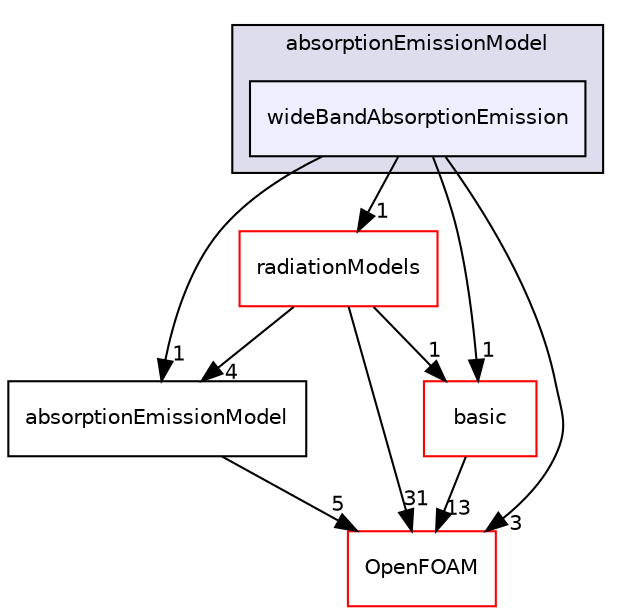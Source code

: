 digraph "src/thermophysicalModels/radiation/submodels/absorptionEmissionModel/wideBandAbsorptionEmission" {
  bgcolor=transparent;
  compound=true
  node [ fontsize="10", fontname="Helvetica"];
  edge [ labelfontsize="10", labelfontname="Helvetica"];
  subgraph clusterdir_7a64a49595d49a3f5da22def7eeac7d7 {
    graph [ bgcolor="#ddddee", pencolor="black", label="absorptionEmissionModel" fontname="Helvetica", fontsize="10", URL="dir_7a64a49595d49a3f5da22def7eeac7d7.html"]
  dir_4f2f7aa5f5ec36685222e5b0f8d68d6b [shape=box, label="wideBandAbsorptionEmission", style="filled", fillcolor="#eeeeff", pencolor="black", URL="dir_4f2f7aa5f5ec36685222e5b0f8d68d6b.html"];
  }
  dir_23cbc874b5ea49089939faa93b6f03ce [shape=box label="radiationModels" color="red" URL="dir_23cbc874b5ea49089939faa93b6f03ce.html"];
  dir_4993e1bdf620c4308c3889cfff030e7d [shape=box label="absorptionEmissionModel" URL="dir_4993e1bdf620c4308c3889cfff030e7d.html"];
  dir_c5473ff19b20e6ec4dfe5c310b3778a8 [shape=box label="OpenFOAM" color="red" URL="dir_c5473ff19b20e6ec4dfe5c310b3778a8.html"];
  dir_38cb9973e0eaf6834e10b18bff965c4b [shape=box label="basic" color="red" URL="dir_38cb9973e0eaf6834e10b18bff965c4b.html"];
  dir_23cbc874b5ea49089939faa93b6f03ce->dir_4993e1bdf620c4308c3889cfff030e7d [headlabel="4", labeldistance=1.5 headhref="dir_002568_002805.html"];
  dir_23cbc874b5ea49089939faa93b6f03ce->dir_c5473ff19b20e6ec4dfe5c310b3778a8 [headlabel="31", labeldistance=1.5 headhref="dir_002568_001887.html"];
  dir_23cbc874b5ea49089939faa93b6f03ce->dir_38cb9973e0eaf6834e10b18bff965c4b [headlabel="1", labeldistance=1.5 headhref="dir_002568_002710.html"];
  dir_4f2f7aa5f5ec36685222e5b0f8d68d6b->dir_23cbc874b5ea49089939faa93b6f03ce [headlabel="1", labeldistance=1.5 headhref="dir_002811_002568.html"];
  dir_4f2f7aa5f5ec36685222e5b0f8d68d6b->dir_4993e1bdf620c4308c3889cfff030e7d [headlabel="1", labeldistance=1.5 headhref="dir_002811_002805.html"];
  dir_4f2f7aa5f5ec36685222e5b0f8d68d6b->dir_c5473ff19b20e6ec4dfe5c310b3778a8 [headlabel="3", labeldistance=1.5 headhref="dir_002811_001887.html"];
  dir_4f2f7aa5f5ec36685222e5b0f8d68d6b->dir_38cb9973e0eaf6834e10b18bff965c4b [headlabel="1", labeldistance=1.5 headhref="dir_002811_002710.html"];
  dir_4993e1bdf620c4308c3889cfff030e7d->dir_c5473ff19b20e6ec4dfe5c310b3778a8 [headlabel="5", labeldistance=1.5 headhref="dir_002805_001887.html"];
  dir_38cb9973e0eaf6834e10b18bff965c4b->dir_c5473ff19b20e6ec4dfe5c310b3778a8 [headlabel="13", labeldistance=1.5 headhref="dir_002710_001887.html"];
}

